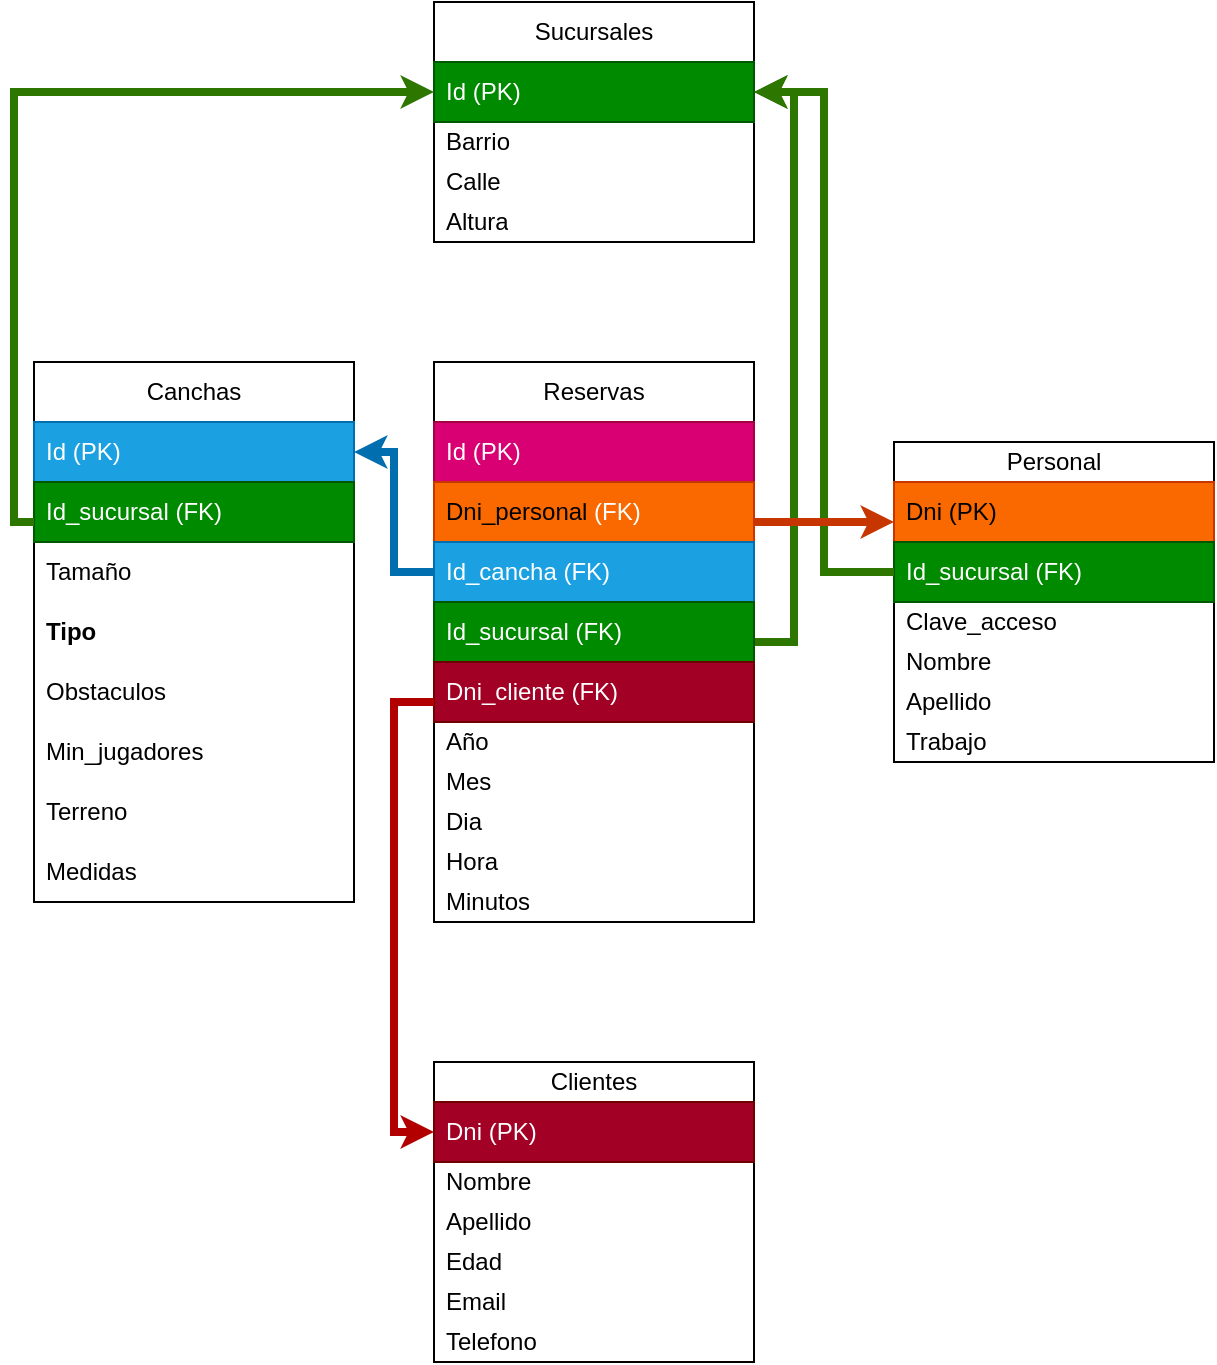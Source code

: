 <mxfile version="24.1.0" type="device">
  <diagram id="C5RBs43oDa-KdzZeNtuy" name="Page-1">
    <mxGraphModel dx="1114" dy="1284" grid="1" gridSize="10" guides="1" tooltips="1" connect="1" arrows="1" fold="1" page="0" pageScale="1" pageWidth="827" pageHeight="1169" math="0" shadow="0">
      <root>
        <mxCell id="WIyWlLk6GJQsqaUBKTNV-0" />
        <mxCell id="WIyWlLk6GJQsqaUBKTNV-1" parent="WIyWlLk6GJQsqaUBKTNV-0" />
        <mxCell id="ikMDwLexRSfjWzrar9F2-12" style="edgeStyle=orthogonalEdgeStyle;rounded=0;orthogonalLoop=1;jettySize=auto;html=1;entryX=1;entryY=0.5;entryDx=0;entryDy=0;strokeWidth=4;endSize=4;fillColor=#60a917;strokeColor=#2D7600;" parent="WIyWlLk6GJQsqaUBKTNV-1" source="oCRj0_SR6MxaRT7QwwXq-48" target="oCRj0_SR6MxaRT7QwwXq-20" edge="1">
          <mxGeometry relative="1" as="geometry">
            <Array as="points">
              <mxPoint x="250" y="-40" />
              <mxPoint x="250" y="-315" />
            </Array>
          </mxGeometry>
        </mxCell>
        <mxCell id="oCRj0_SR6MxaRT7QwwXq-19" value="Sucursales" style="swimlane;fontStyle=0;childLayout=stackLayout;horizontal=1;startSize=30;horizontalStack=0;resizeParent=1;resizeParentMax=0;resizeLast=0;collapsible=1;marginBottom=0;whiteSpace=wrap;html=1;" parent="WIyWlLk6GJQsqaUBKTNV-1" vertex="1">
          <mxGeometry x="70" y="-360" width="160" height="120" as="geometry">
            <mxRectangle x="490" y="150" width="100" height="30" as="alternateBounds" />
          </mxGeometry>
        </mxCell>
        <mxCell id="oCRj0_SR6MxaRT7QwwXq-20" value="Id (PK)" style="text;strokeColor=#005700;fillColor=#008a00;align=left;verticalAlign=middle;spacingLeft=4;spacingRight=4;overflow=hidden;points=[[0,0.5],[1,0.5]];portConstraint=eastwest;rotatable=0;whiteSpace=wrap;html=1;fontColor=#ffffff;" parent="oCRj0_SR6MxaRT7QwwXq-19" vertex="1">
          <mxGeometry y="30" width="160" height="30" as="geometry" />
        </mxCell>
        <mxCell id="oCRj0_SR6MxaRT7QwwXq-75" value="Barrio" style="text;strokeColor=none;fillColor=none;align=left;verticalAlign=middle;spacingLeft=4;spacingRight=4;overflow=hidden;points=[[0,0.5],[1,0.5]];portConstraint=eastwest;rotatable=0;whiteSpace=wrap;html=1;" parent="oCRj0_SR6MxaRT7QwwXq-19" vertex="1">
          <mxGeometry y="60" width="160" height="20" as="geometry" />
        </mxCell>
        <mxCell id="oCRj0_SR6MxaRT7QwwXq-22" value="Calle" style="text;strokeColor=none;fillColor=none;align=left;verticalAlign=middle;spacingLeft=4;spacingRight=4;overflow=hidden;points=[[0,0.5],[1,0.5]];portConstraint=eastwest;rotatable=0;whiteSpace=wrap;html=1;" parent="oCRj0_SR6MxaRT7QwwXq-19" vertex="1">
          <mxGeometry y="80" width="160" height="20" as="geometry" />
        </mxCell>
        <mxCell id="oCRj0_SR6MxaRT7QwwXq-36" value="Altura" style="text;strokeColor=none;fillColor=none;align=left;verticalAlign=middle;spacingLeft=4;spacingRight=4;overflow=hidden;points=[[0,0.5],[1,0.5]];portConstraint=eastwest;rotatable=0;whiteSpace=wrap;html=1;" parent="oCRj0_SR6MxaRT7QwwXq-19" vertex="1">
          <mxGeometry y="100" width="160" height="20" as="geometry" />
        </mxCell>
        <mxCell id="oCRj0_SR6MxaRT7QwwXq-23" value="Personal" style="swimlane;fontStyle=0;childLayout=stackLayout;horizontal=1;startSize=20;horizontalStack=0;resizeParent=1;resizeParentMax=0;resizeLast=0;collapsible=1;marginBottom=0;whiteSpace=wrap;html=1;" parent="WIyWlLk6GJQsqaUBKTNV-1" vertex="1">
          <mxGeometry x="300" y="-140" width="160" height="160" as="geometry" />
        </mxCell>
        <mxCell id="oCRj0_SR6MxaRT7QwwXq-24" value="Dni (PK)" style="text;strokeColor=#C73500;fillColor=#fa6800;align=left;verticalAlign=middle;spacingLeft=4;spacingRight=4;overflow=hidden;points=[[0,0.5],[1,0.5]];portConstraint=eastwest;rotatable=0;whiteSpace=wrap;html=1;fontColor=#000000;" parent="oCRj0_SR6MxaRT7QwwXq-23" vertex="1">
          <mxGeometry y="20" width="160" height="30" as="geometry" />
        </mxCell>
        <mxCell id="oCRj0_SR6MxaRT7QwwXq-31" value="Id_sucursal (FK)" style="text;strokeColor=#005700;fillColor=#008a00;align=left;verticalAlign=middle;spacingLeft=4;spacingRight=4;overflow=hidden;points=[[0,0.5],[1,0.5]];portConstraint=eastwest;rotatable=0;whiteSpace=wrap;html=1;fontColor=#ffffff;" parent="oCRj0_SR6MxaRT7QwwXq-23" vertex="1">
          <mxGeometry y="50" width="160" height="30" as="geometry" />
        </mxCell>
        <mxCell id="ikMDwLexRSfjWzrar9F2-1" value="Clave_acceso" style="text;strokeColor=none;fillColor=none;align=left;verticalAlign=middle;spacingLeft=4;spacingRight=4;overflow=hidden;points=[[0,0.5],[1,0.5]];portConstraint=eastwest;rotatable=0;whiteSpace=wrap;html=1;" parent="oCRj0_SR6MxaRT7QwwXq-23" vertex="1">
          <mxGeometry y="80" width="160" height="20" as="geometry" />
        </mxCell>
        <mxCell id="oCRj0_SR6MxaRT7QwwXq-25" value="Nombre" style="text;strokeColor=none;fillColor=none;align=left;verticalAlign=middle;spacingLeft=4;spacingRight=4;overflow=hidden;points=[[0,0.5],[1,0.5]];portConstraint=eastwest;rotatable=0;whiteSpace=wrap;html=1;" parent="oCRj0_SR6MxaRT7QwwXq-23" vertex="1">
          <mxGeometry y="100" width="160" height="20" as="geometry" />
        </mxCell>
        <mxCell id="oCRj0_SR6MxaRT7QwwXq-26" value="Apellido" style="text;strokeColor=none;fillColor=none;align=left;verticalAlign=middle;spacingLeft=4;spacingRight=4;overflow=hidden;points=[[0,0.5],[1,0.5]];portConstraint=eastwest;rotatable=0;whiteSpace=wrap;html=1;" parent="oCRj0_SR6MxaRT7QwwXq-23" vertex="1">
          <mxGeometry y="120" width="160" height="20" as="geometry" />
        </mxCell>
        <mxCell id="oCRj0_SR6MxaRT7QwwXq-34" value="Trabajo" style="text;strokeColor=none;fillColor=none;align=left;verticalAlign=middle;spacingLeft=4;spacingRight=4;overflow=hidden;points=[[0,0.5],[1,0.5]];portConstraint=eastwest;rotatable=0;whiteSpace=wrap;html=1;" parent="oCRj0_SR6MxaRT7QwwXq-23" vertex="1">
          <mxGeometry y="140" width="160" height="20" as="geometry" />
        </mxCell>
        <mxCell id="oCRj0_SR6MxaRT7QwwXq-41" value="Canchas" style="swimlane;fontStyle=0;childLayout=stackLayout;horizontal=1;startSize=30;horizontalStack=0;resizeParent=1;resizeParentMax=0;resizeLast=0;collapsible=1;marginBottom=0;whiteSpace=wrap;html=1;" parent="WIyWlLk6GJQsqaUBKTNV-1" vertex="1">
          <mxGeometry x="-130" y="-180" width="160" height="270" as="geometry" />
        </mxCell>
        <mxCell id="oCRj0_SR6MxaRT7QwwXq-43" value="Id (PK)" style="text;strokeColor=#006EAF;fillColor=#1ba1e2;align=left;verticalAlign=middle;spacingLeft=4;spacingRight=4;overflow=hidden;points=[[0,0.5],[1,0.5]];portConstraint=eastwest;rotatable=0;whiteSpace=wrap;html=1;fontColor=#ffffff;" parent="oCRj0_SR6MxaRT7QwwXq-41" vertex="1">
          <mxGeometry y="30" width="160" height="30" as="geometry" />
        </mxCell>
        <mxCell id="oCRj0_SR6MxaRT7QwwXq-42" value="Id_sucursal (FK)" style="text;strokeColor=#005700;fillColor=#008a00;align=left;verticalAlign=middle;spacingLeft=4;spacingRight=4;overflow=hidden;points=[[0,0.5],[1,0.5]];portConstraint=eastwest;rotatable=0;whiteSpace=wrap;html=1;fontColor=#ffffff;" parent="oCRj0_SR6MxaRT7QwwXq-41" vertex="1">
          <mxGeometry y="60" width="160" height="30" as="geometry" />
        </mxCell>
        <mxCell id="FomaozrJq2AYYZyJt0lX-0" value="Tamaño" style="text;align=left;verticalAlign=middle;spacingLeft=4;spacingRight=4;overflow=hidden;points=[[0,0.5],[1,0.5]];portConstraint=eastwest;rotatable=0;whiteSpace=wrap;html=1;" parent="oCRj0_SR6MxaRT7QwwXq-41" vertex="1">
          <mxGeometry y="90" width="160" height="30" as="geometry" />
        </mxCell>
        <mxCell id="FomaozrJq2AYYZyJt0lX-1" value="Tipo" style="text;align=left;verticalAlign=middle;spacingLeft=4;spacingRight=4;overflow=hidden;points=[[0,0.5],[1,0.5]];portConstraint=eastwest;rotatable=0;whiteSpace=wrap;html=1;fontStyle=1" parent="oCRj0_SR6MxaRT7QwwXq-41" vertex="1">
          <mxGeometry y="120" width="160" height="30" as="geometry" />
        </mxCell>
        <mxCell id="FomaozrJq2AYYZyJt0lX-2" value="Obstaculos" style="text;align=left;verticalAlign=middle;spacingLeft=4;spacingRight=4;overflow=hidden;points=[[0,0.5],[1,0.5]];portConstraint=eastwest;rotatable=0;whiteSpace=wrap;html=1;" parent="oCRj0_SR6MxaRT7QwwXq-41" vertex="1">
          <mxGeometry y="150" width="160" height="30" as="geometry" />
        </mxCell>
        <mxCell id="FomaozrJq2AYYZyJt0lX-3" value="Min_jugadores" style="text;align=left;verticalAlign=middle;spacingLeft=4;spacingRight=4;overflow=hidden;points=[[0,0.5],[1,0.5]];portConstraint=eastwest;rotatable=0;whiteSpace=wrap;html=1;" parent="oCRj0_SR6MxaRT7QwwXq-41" vertex="1">
          <mxGeometry y="180" width="160" height="30" as="geometry" />
        </mxCell>
        <mxCell id="FomaozrJq2AYYZyJt0lX-4" value="Terreno" style="text;align=left;verticalAlign=middle;spacingLeft=4;spacingRight=4;overflow=hidden;points=[[0,0.5],[1,0.5]];portConstraint=eastwest;rotatable=0;whiteSpace=wrap;html=1;" parent="oCRj0_SR6MxaRT7QwwXq-41" vertex="1">
          <mxGeometry y="210" width="160" height="30" as="geometry" />
        </mxCell>
        <mxCell id="FomaozrJq2AYYZyJt0lX-5" value="Medidas" style="text;align=left;verticalAlign=middle;spacingLeft=4;spacingRight=4;overflow=hidden;points=[[0,0.5],[1,0.5]];portConstraint=eastwest;rotatable=0;whiteSpace=wrap;html=1;" parent="oCRj0_SR6MxaRT7QwwXq-41" vertex="1">
          <mxGeometry y="240" width="160" height="30" as="geometry" />
        </mxCell>
        <mxCell id="oCRj0_SR6MxaRT7QwwXq-45" value="Reservas" style="swimlane;fontStyle=0;childLayout=stackLayout;horizontal=1;startSize=30;horizontalStack=0;resizeParent=1;resizeParentMax=0;resizeLast=0;collapsible=1;marginBottom=0;whiteSpace=wrap;html=1;" parent="WIyWlLk6GJQsqaUBKTNV-1" vertex="1">
          <mxGeometry x="70" y="-180" width="160" height="280" as="geometry" />
        </mxCell>
        <mxCell id="oCRj0_SR6MxaRT7QwwXq-58" value="Id (PK)" style="text;strokeColor=#A50040;fillColor=#d80073;align=left;verticalAlign=middle;spacingLeft=4;spacingRight=4;overflow=hidden;points=[[0,0.5],[1,0.5]];portConstraint=eastwest;rotatable=0;whiteSpace=wrap;html=1;fontColor=#ffffff;" parent="oCRj0_SR6MxaRT7QwwXq-45" vertex="1">
          <mxGeometry y="30" width="160" height="30" as="geometry" />
        </mxCell>
        <mxCell id="nzAf6WhQUNZiHCyJXopU-2" value="Dni_personal&lt;span style=&quot;color: rgb(255, 255, 255);&quot;&gt;&amp;nbsp;(FK)&lt;/span&gt;" style="text;strokeColor=#C73500;fillColor=#fa6800;align=left;verticalAlign=middle;spacingLeft=4;spacingRight=4;overflow=hidden;points=[[0,0.5],[1,0.5]];portConstraint=eastwest;rotatable=0;whiteSpace=wrap;html=1;fontColor=#000000;" parent="oCRj0_SR6MxaRT7QwwXq-45" vertex="1">
          <mxGeometry y="60" width="160" height="30" as="geometry" />
        </mxCell>
        <mxCell id="oCRj0_SR6MxaRT7QwwXq-56" value="Id_cancha&amp;nbsp;(FK)" style="text;strokeColor=#006EAF;fillColor=#1ba1e2;align=left;verticalAlign=middle;spacingLeft=4;spacingRight=4;overflow=hidden;points=[[0,0.5],[1,0.5]];portConstraint=eastwest;rotatable=0;whiteSpace=wrap;html=1;fontColor=#ffffff;" parent="oCRj0_SR6MxaRT7QwwXq-45" vertex="1">
          <mxGeometry y="90" width="160" height="30" as="geometry" />
        </mxCell>
        <mxCell id="oCRj0_SR6MxaRT7QwwXq-48" value="Id_sucursal&amp;nbsp;(FK)" style="text;strokeColor=#005700;fillColor=#008a00;align=left;verticalAlign=middle;spacingLeft=4;spacingRight=4;overflow=hidden;points=[[0,0.5],[1,0.5]];portConstraint=eastwest;rotatable=0;whiteSpace=wrap;html=1;fontColor=#ffffff;" parent="oCRj0_SR6MxaRT7QwwXq-45" vertex="1">
          <mxGeometry y="120" width="160" height="30" as="geometry" />
        </mxCell>
        <mxCell id="oCRj0_SR6MxaRT7QwwXq-47" value="Dni_cliente (FK)" style="text;strokeColor=#6F0000;fillColor=#a20025;align=left;verticalAlign=middle;spacingLeft=4;spacingRight=4;overflow=hidden;points=[[0,0.5],[1,0.5]];portConstraint=eastwest;rotatable=0;whiteSpace=wrap;html=1;fontColor=#ffffff;" parent="oCRj0_SR6MxaRT7QwwXq-45" vertex="1">
          <mxGeometry y="150" width="160" height="30" as="geometry" />
        </mxCell>
        <mxCell id="ikMDwLexRSfjWzrar9F2-7" value="Año" style="text;align=left;verticalAlign=middle;spacingLeft=4;spacingRight=4;overflow=hidden;points=[[0,0.5],[1,0.5]];portConstraint=eastwest;rotatable=0;whiteSpace=wrap;html=1;" parent="oCRj0_SR6MxaRT7QwwXq-45" vertex="1">
          <mxGeometry y="180" width="160" height="20" as="geometry" />
        </mxCell>
        <mxCell id="ikMDwLexRSfjWzrar9F2-6" value="Mes" style="text;align=left;verticalAlign=middle;spacingLeft=4;spacingRight=4;overflow=hidden;points=[[0,0.5],[1,0.5]];portConstraint=eastwest;rotatable=0;whiteSpace=wrap;html=1;" parent="oCRj0_SR6MxaRT7QwwXq-45" vertex="1">
          <mxGeometry y="200" width="160" height="20" as="geometry" />
        </mxCell>
        <mxCell id="oCRj0_SR6MxaRT7QwwXq-46" value="Dia" style="text;align=left;verticalAlign=middle;spacingLeft=4;spacingRight=4;overflow=hidden;points=[[0,0.5],[1,0.5]];portConstraint=eastwest;rotatable=0;whiteSpace=wrap;html=1;" parent="oCRj0_SR6MxaRT7QwwXq-45" vertex="1">
          <mxGeometry y="220" width="160" height="20" as="geometry" />
        </mxCell>
        <mxCell id="oCRj0_SR6MxaRT7QwwXq-57" value="Hora" style="text;align=left;verticalAlign=middle;spacingLeft=4;spacingRight=4;overflow=hidden;points=[[0,0.5],[1,0.5]];portConstraint=eastwest;rotatable=0;whiteSpace=wrap;html=1;" parent="oCRj0_SR6MxaRT7QwwXq-45" vertex="1">
          <mxGeometry y="240" width="160" height="20" as="geometry" />
        </mxCell>
        <mxCell id="ikMDwLexRSfjWzrar9F2-8" value="Minutos" style="text;align=left;verticalAlign=middle;spacingLeft=4;spacingRight=4;overflow=hidden;points=[[0,0.5],[1,0.5]];portConstraint=eastwest;rotatable=0;whiteSpace=wrap;html=1;" parent="oCRj0_SR6MxaRT7QwwXq-45" vertex="1">
          <mxGeometry y="260" width="160" height="20" as="geometry" />
        </mxCell>
        <mxCell id="oCRj0_SR6MxaRT7QwwXq-49" value="Clientes" style="swimlane;fontStyle=0;childLayout=stackLayout;horizontal=1;startSize=20;horizontalStack=0;resizeParent=1;resizeParentMax=0;resizeLast=0;collapsible=1;marginBottom=0;whiteSpace=wrap;html=1;" parent="WIyWlLk6GJQsqaUBKTNV-1" vertex="1">
          <mxGeometry x="70" y="170" width="160" height="150" as="geometry" />
        </mxCell>
        <mxCell id="oCRj0_SR6MxaRT7QwwXq-53" value="Dni (PK)" style="text;strokeColor=#6F0000;fillColor=#a20025;align=left;verticalAlign=middle;spacingLeft=4;spacingRight=4;overflow=hidden;points=[[0,0.5],[1,0.5]];portConstraint=eastwest;rotatable=0;whiteSpace=wrap;html=1;fontColor=#ffffff;" parent="oCRj0_SR6MxaRT7QwwXq-49" vertex="1">
          <mxGeometry y="20" width="160" height="30" as="geometry" />
        </mxCell>
        <mxCell id="oCRj0_SR6MxaRT7QwwXq-51" value="Nombre" style="text;strokeColor=none;fillColor=none;align=left;verticalAlign=middle;spacingLeft=4;spacingRight=4;overflow=hidden;points=[[0,0.5],[1,0.5]];portConstraint=eastwest;rotatable=0;whiteSpace=wrap;html=1;" parent="oCRj0_SR6MxaRT7QwwXq-49" vertex="1">
          <mxGeometry y="50" width="160" height="20" as="geometry" />
        </mxCell>
        <mxCell id="oCRj0_SR6MxaRT7QwwXq-52" value="Apellido&lt;span style=&quot;color: rgba(0, 0, 0, 0); font-family: monospace; font-size: 0px; text-wrap: nowrap;&quot;&gt;%3CmxGraphModel%3E%3Croot%3E%3CmxCell%20id%3D%220%22%2F%3E%3CmxCell%20id%3D%221%22%20parent%3D%220%22%2F%3E%3CmxCell%20id%3D%222%22%20value%3D%22Calle%22%20style%3D%22text%3BstrokeColor%3Dnone%3BfillColor%3Dnone%3Balign%3Dleft%3BverticalAlign%3Dmiddle%3BspacingLeft%3D4%3BspacingRight%3D4%3Boverflow%3Dhidden%3Bpoints%3D%5B%5B0%2C0.5%5D%2C%5B1%2C0.5%5D%5D%3BportConstraint%3Deastwest%3Brotatable%3D0%3BwhiteSpace%3Dwrap%3Bhtml%3D1%3B%22%20vertex%3D%221%22%20parent%3D%221%22%3E%3CmxGeometry%20x%3D%22440%22%20y%3D%22180%22%20width%3D%22160%22%20height%3D%2230%22%20as%3D%22geometry%22%2F%3E%3C%2FmxCell%3E%3C%2Froot%3E%3C%2FmxGraphModel%3E&lt;/span&gt;" style="text;strokeColor=none;fillColor=none;align=left;verticalAlign=middle;spacingLeft=4;spacingRight=4;overflow=hidden;points=[[0,0.5],[1,0.5]];portConstraint=eastwest;rotatable=0;whiteSpace=wrap;html=1;" parent="oCRj0_SR6MxaRT7QwwXq-49" vertex="1">
          <mxGeometry y="70" width="160" height="20" as="geometry" />
        </mxCell>
        <mxCell id="FomaozrJq2AYYZyJt0lX-6" value="Edad" style="text;strokeColor=none;fillColor=none;align=left;verticalAlign=middle;spacingLeft=4;spacingRight=4;overflow=hidden;points=[[0,0.5],[1,0.5]];portConstraint=eastwest;rotatable=0;whiteSpace=wrap;html=1;" parent="oCRj0_SR6MxaRT7QwwXq-49" vertex="1">
          <mxGeometry y="90" width="160" height="20" as="geometry" />
        </mxCell>
        <mxCell id="oCRj0_SR6MxaRT7QwwXq-54" value="Email" style="text;strokeColor=none;fillColor=none;align=left;verticalAlign=middle;spacingLeft=4;spacingRight=4;overflow=hidden;points=[[0,0.5],[1,0.5]];portConstraint=eastwest;rotatable=0;whiteSpace=wrap;html=1;" parent="oCRj0_SR6MxaRT7QwwXq-49" vertex="1">
          <mxGeometry y="110" width="160" height="20" as="geometry" />
        </mxCell>
        <mxCell id="oCRj0_SR6MxaRT7QwwXq-55" value="Telefono" style="text;strokeColor=none;fillColor=none;align=left;verticalAlign=middle;spacingLeft=4;spacingRight=4;overflow=hidden;points=[[0,0.5],[1,0.5]];portConstraint=eastwest;rotatable=0;whiteSpace=wrap;html=1;" parent="oCRj0_SR6MxaRT7QwwXq-49" vertex="1">
          <mxGeometry y="130" width="160" height="20" as="geometry" />
        </mxCell>
        <mxCell id="ikMDwLexRSfjWzrar9F2-5" style="edgeStyle=orthogonalEdgeStyle;rounded=0;orthogonalLoop=1;jettySize=auto;html=1;strokeWidth=4;fillColor=#60a917;strokeColor=#2D7600;endSize=4;" parent="WIyWlLk6GJQsqaUBKTNV-1" source="oCRj0_SR6MxaRT7QwwXq-42" target="oCRj0_SR6MxaRT7QwwXq-20" edge="1">
          <mxGeometry relative="1" as="geometry">
            <Array as="points">
              <mxPoint x="-140" y="-100" />
              <mxPoint x="-140" y="-315" />
            </Array>
          </mxGeometry>
        </mxCell>
        <mxCell id="ikMDwLexRSfjWzrar9F2-11" style="edgeStyle=orthogonalEdgeStyle;rounded=0;orthogonalLoop=1;jettySize=auto;html=1;strokeWidth=4;endSize=4;fillColor=#1ba1e2;strokeColor=#006EAF;" parent="WIyWlLk6GJQsqaUBKTNV-1" source="oCRj0_SR6MxaRT7QwwXq-56" target="oCRj0_SR6MxaRT7QwwXq-43" edge="1">
          <mxGeometry relative="1" as="geometry">
            <Array as="points" />
          </mxGeometry>
        </mxCell>
        <mxCell id="ikMDwLexRSfjWzrar9F2-13" style="edgeStyle=orthogonalEdgeStyle;rounded=0;orthogonalLoop=1;jettySize=auto;html=1;fillColor=#e51400;strokeColor=#B20000;strokeWidth=4;endSize=4;" parent="WIyWlLk6GJQsqaUBKTNV-1" source="oCRj0_SR6MxaRT7QwwXq-47" target="oCRj0_SR6MxaRT7QwwXq-53" edge="1">
          <mxGeometry relative="1" as="geometry">
            <Array as="points">
              <mxPoint x="50" y="-10" />
              <mxPoint x="50" y="205" />
            </Array>
          </mxGeometry>
        </mxCell>
        <mxCell id="fenwEDM-oywygxtWKh-z-0" style="edgeStyle=orthogonalEdgeStyle;rounded=0;orthogonalLoop=1;jettySize=auto;html=1;strokeWidth=4;endSize=4;fillColor=#60a917;strokeColor=#2D7600;" parent="WIyWlLk6GJQsqaUBKTNV-1" source="oCRj0_SR6MxaRT7QwwXq-31" target="oCRj0_SR6MxaRT7QwwXq-20" edge="1">
          <mxGeometry relative="1" as="geometry" />
        </mxCell>
        <mxCell id="ikMDwLexRSfjWzrar9F2-9" style="edgeStyle=orthogonalEdgeStyle;rounded=0;orthogonalLoop=1;jettySize=auto;html=1;strokeWidth=4;endSize=4;fillColor=#fa6800;strokeColor=#C73500;" parent="WIyWlLk6GJQsqaUBKTNV-1" source="nzAf6WhQUNZiHCyJXopU-2" target="oCRj0_SR6MxaRT7QwwXq-24" edge="1">
          <mxGeometry relative="1" as="geometry">
            <Array as="points">
              <mxPoint x="260" y="-100" />
              <mxPoint x="260" y="-100" />
            </Array>
          </mxGeometry>
        </mxCell>
      </root>
    </mxGraphModel>
  </diagram>
</mxfile>
